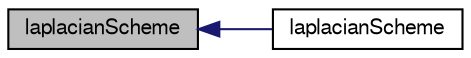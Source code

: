 digraph "laplacianScheme"
{
  bgcolor="transparent";
  edge [fontname="FreeSans",fontsize="10",labelfontname="FreeSans",labelfontsize="10"];
  node [fontname="FreeSans",fontsize="10",shape=record];
  rankdir="LR";
  Node1 [label="laplacianScheme",height=0.2,width=0.4,color="black", fillcolor="grey75", style="filled", fontcolor="black"];
  Node1 -> Node2 [dir="back",color="midnightblue",fontsize="10",style="solid",fontname="FreeSans"];
  Node2 [label="laplacianScheme",height=0.2,width=0.4,color="black",URL="$a22582.html#ab46140e463d73a3a89a211a495602cfd",tooltip="Construct from mesh and Istream. "];
}
